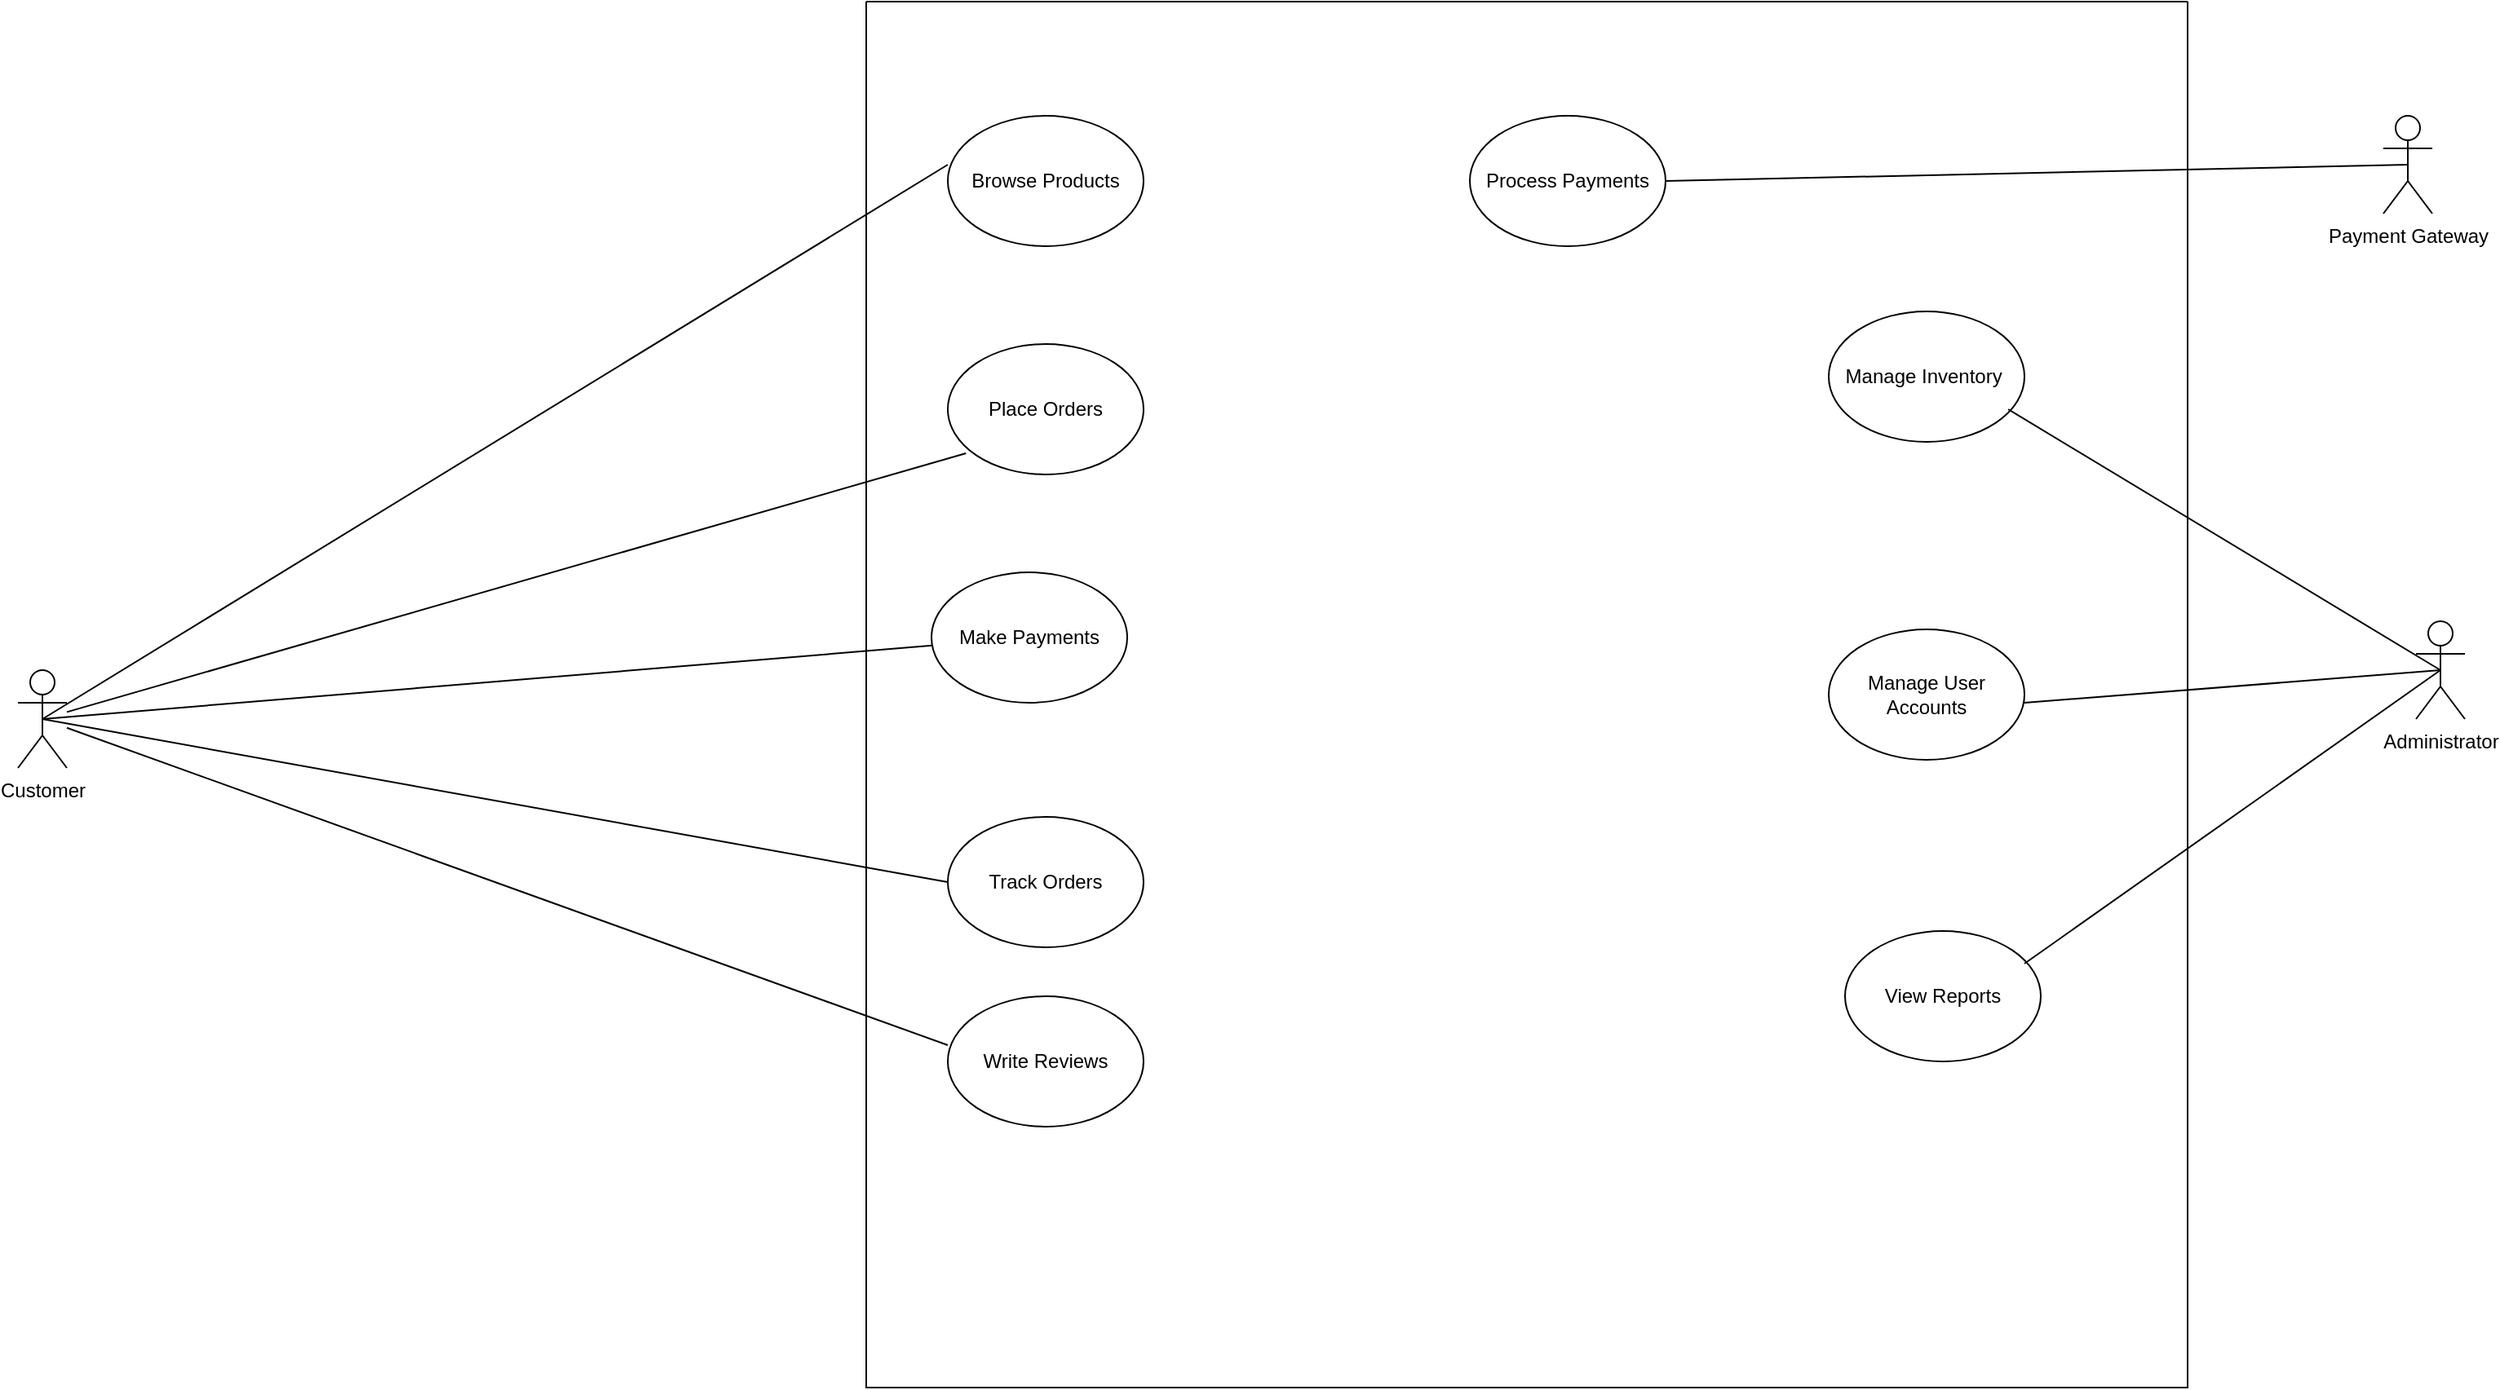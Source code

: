 <mxfile version="25.0.1">
  <diagram name="Page-1" id="VWmbDMlJW6y3AWK-7zkR">
    <mxGraphModel dx="4339" dy="2020" grid="1" gridSize="10" guides="1" tooltips="1" connect="1" arrows="1" fold="1" page="1" pageScale="1" pageWidth="850" pageHeight="1100" math="0" shadow="0">
      <root>
        <mxCell id="0" />
        <mxCell id="1" parent="0" />
        <mxCell id="LqMRVM4barxtAKbFlxxy-1" value="Administrator" style="shape=umlActor;verticalLabelPosition=bottom;verticalAlign=top;html=1;outlineConnect=0;" vertex="1" parent="1">
          <mxGeometry x="1150" y="460" width="30" height="60" as="geometry" />
        </mxCell>
        <mxCell id="LqMRVM4barxtAKbFlxxy-2" value="Customer&lt;div&gt;&lt;br&gt;&lt;/div&gt;" style="shape=umlActor;verticalLabelPosition=bottom;verticalAlign=top;html=1;outlineConnect=0;" vertex="1" parent="1">
          <mxGeometry x="-320" y="490" width="30" height="60" as="geometry" />
        </mxCell>
        <mxCell id="LqMRVM4barxtAKbFlxxy-3" value="" style="swimlane;startSize=0;" vertex="1" parent="1">
          <mxGeometry x="200" y="80" width="810" height="850" as="geometry" />
        </mxCell>
        <mxCell id="LqMRVM4barxtAKbFlxxy-8" value="Place Orders" style="ellipse;whiteSpace=wrap;html=1;" vertex="1" parent="LqMRVM4barxtAKbFlxxy-3">
          <mxGeometry x="50" y="210" width="120" height="80" as="geometry" />
        </mxCell>
        <mxCell id="LqMRVM4barxtAKbFlxxy-9" value="Make Payments" style="ellipse;whiteSpace=wrap;html=1;" vertex="1" parent="LqMRVM4barxtAKbFlxxy-3">
          <mxGeometry x="40" y="350" width="120" height="80" as="geometry" />
        </mxCell>
        <mxCell id="LqMRVM4barxtAKbFlxxy-10" value="Track Orders" style="ellipse;whiteSpace=wrap;html=1;" vertex="1" parent="LqMRVM4barxtAKbFlxxy-3">
          <mxGeometry x="50" y="500" width="120" height="80" as="geometry" />
        </mxCell>
        <mxCell id="LqMRVM4barxtAKbFlxxy-11" value="Browse Products" style="ellipse;whiteSpace=wrap;html=1;" vertex="1" parent="LqMRVM4barxtAKbFlxxy-3">
          <mxGeometry x="50" y="70" width="120" height="80" as="geometry" />
        </mxCell>
        <mxCell id="LqMRVM4barxtAKbFlxxy-12" value="Write Reviews" style="ellipse;whiteSpace=wrap;html=1;" vertex="1" parent="LqMRVM4barxtAKbFlxxy-3">
          <mxGeometry x="50" y="610" width="120" height="80" as="geometry" />
        </mxCell>
        <mxCell id="LqMRVM4barxtAKbFlxxy-14" value="Manage Inventory&amp;nbsp;" style="ellipse;whiteSpace=wrap;html=1;" vertex="1" parent="LqMRVM4barxtAKbFlxxy-3">
          <mxGeometry x="590" y="190" width="120" height="80" as="geometry" />
        </mxCell>
        <mxCell id="LqMRVM4barxtAKbFlxxy-15" value="Manage User Accounts" style="ellipse;whiteSpace=wrap;html=1;" vertex="1" parent="LqMRVM4barxtAKbFlxxy-3">
          <mxGeometry x="590" y="385" width="120" height="80" as="geometry" />
        </mxCell>
        <mxCell id="LqMRVM4barxtAKbFlxxy-16" value="View Reports" style="ellipse;whiteSpace=wrap;html=1;" vertex="1" parent="LqMRVM4barxtAKbFlxxy-3">
          <mxGeometry x="600" y="570" width="120" height="80" as="geometry" />
        </mxCell>
        <mxCell id="LqMRVM4barxtAKbFlxxy-23" value="" style="endArrow=none;html=1;rounded=0;exitX=0.5;exitY=0.5;exitDx=0;exitDy=0;exitPerimeter=0;" edge="1" parent="LqMRVM4barxtAKbFlxxy-3" source="LqMRVM4barxtAKbFlxxy-2">
          <mxGeometry width="50" height="50" relative="1" as="geometry">
            <mxPoint y="590" as="sourcePoint" />
            <mxPoint x="50" y="540" as="targetPoint" />
          </mxGeometry>
        </mxCell>
        <mxCell id="LqMRVM4barxtAKbFlxxy-25" value="" style="endArrow=none;html=1;rounded=0;" edge="1" parent="LqMRVM4barxtAKbFlxxy-3" source="LqMRVM4barxtAKbFlxxy-2">
          <mxGeometry width="50" height="50" relative="1" as="geometry">
            <mxPoint y="690" as="sourcePoint" />
            <mxPoint x="50" y="640" as="targetPoint" />
          </mxGeometry>
        </mxCell>
        <mxCell id="LqMRVM4barxtAKbFlxxy-27" value="" style="endArrow=none;html=1;rounded=0;exitX=0.5;exitY=0.5;exitDx=0;exitDy=0;exitPerimeter=0;" edge="1" parent="LqMRVM4barxtAKbFlxxy-3" source="LqMRVM4barxtAKbFlxxy-2">
          <mxGeometry width="50" height="50" relative="1" as="geometry">
            <mxPoint y="150" as="sourcePoint" />
            <mxPoint x="50" y="100" as="targetPoint" />
          </mxGeometry>
        </mxCell>
        <mxCell id="LqMRVM4barxtAKbFlxxy-29" value="" style="endArrow=none;html=1;rounded=0;entryX=0.5;entryY=0.5;entryDx=0;entryDy=0;entryPerimeter=0;" edge="1" parent="LqMRVM4barxtAKbFlxxy-3" target="LqMRVM4barxtAKbFlxxy-1">
          <mxGeometry width="50" height="50" relative="1" as="geometry">
            <mxPoint x="700" y="250" as="sourcePoint" />
            <mxPoint x="750" y="200" as="targetPoint" />
          </mxGeometry>
        </mxCell>
        <mxCell id="LqMRVM4barxtAKbFlxxy-31" value="" style="endArrow=none;html=1;rounded=0;entryX=0.5;entryY=0.5;entryDx=0;entryDy=0;entryPerimeter=0;" edge="1" parent="LqMRVM4barxtAKbFlxxy-3" target="LqMRVM4barxtAKbFlxxy-1">
          <mxGeometry width="50" height="50" relative="1" as="geometry">
            <mxPoint x="710" y="430" as="sourcePoint" />
            <mxPoint x="760" y="380" as="targetPoint" />
          </mxGeometry>
        </mxCell>
        <mxCell id="LqMRVM4barxtAKbFlxxy-37" value="" style="endArrow=none;html=1;rounded=0;entryX=0.5;entryY=0.5;entryDx=0;entryDy=0;entryPerimeter=0;" edge="1" parent="LqMRVM4barxtAKbFlxxy-3" target="LqMRVM4barxtAKbFlxxy-1">
          <mxGeometry width="50" height="50" relative="1" as="geometry">
            <mxPoint x="710" y="590" as="sourcePoint" />
            <mxPoint x="760" y="540" as="targetPoint" />
          </mxGeometry>
        </mxCell>
        <mxCell id="LqMRVM4barxtAKbFlxxy-39" value="Process Payments" style="ellipse;whiteSpace=wrap;html=1;" vertex="1" parent="LqMRVM4barxtAKbFlxxy-3">
          <mxGeometry x="370" y="70" width="120" height="80" as="geometry" />
        </mxCell>
        <mxCell id="LqMRVM4barxtAKbFlxxy-41" value="" style="endArrow=none;html=1;rounded=0;entryX=0.5;entryY=0.5;entryDx=0;entryDy=0;entryPerimeter=0;" edge="1" parent="LqMRVM4barxtAKbFlxxy-3" target="LqMRVM4barxtAKbFlxxy-38">
          <mxGeometry width="50" height="50" relative="1" as="geometry">
            <mxPoint x="490" y="110" as="sourcePoint" />
            <mxPoint x="540" y="60" as="targetPoint" />
          </mxGeometry>
        </mxCell>
        <mxCell id="LqMRVM4barxtAKbFlxxy-19" value="" style="endArrow=none;html=1;rounded=0;entryX=0.093;entryY=0.838;entryDx=0;entryDy=0;entryPerimeter=0;" edge="1" parent="1" source="LqMRVM4barxtAKbFlxxy-2" target="LqMRVM4barxtAKbFlxxy-8">
          <mxGeometry width="50" height="50" relative="1" as="geometry">
            <mxPoint x="-120" y="510" as="sourcePoint" />
            <mxPoint x="140" y="420" as="targetPoint" />
          </mxGeometry>
        </mxCell>
        <mxCell id="LqMRVM4barxtAKbFlxxy-20" value="" style="endArrow=none;html=1;rounded=0;exitX=0.5;exitY=0.5;exitDx=0;exitDy=0;exitPerimeter=0;" edge="1" parent="1" source="LqMRVM4barxtAKbFlxxy-2" target="LqMRVM4barxtAKbFlxxy-9">
          <mxGeometry width="50" height="50" relative="1" as="geometry">
            <mxPoint x="110" y="490" as="sourcePoint" />
            <mxPoint x="160" y="440" as="targetPoint" />
          </mxGeometry>
        </mxCell>
        <mxCell id="LqMRVM4barxtAKbFlxxy-38" value="Payment Gateway" style="shape=umlActor;verticalLabelPosition=bottom;verticalAlign=top;html=1;outlineConnect=0;" vertex="1" parent="1">
          <mxGeometry x="1130" y="150" width="30" height="60" as="geometry" />
        </mxCell>
      </root>
    </mxGraphModel>
  </diagram>
</mxfile>
